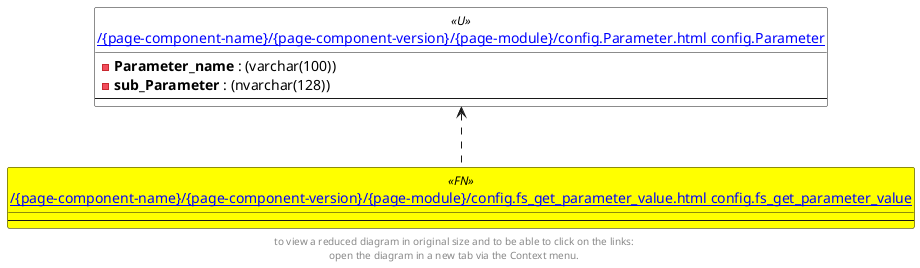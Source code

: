 @startuml
'Left to right direction
top to bottom direction
hide circle
'avoide "." issues:
set namespaceSeparator none


skinparam class {
  BackgroundColor White
  BackgroundColor<<FN>> Yellow
  BackgroundColor<<FS>> Yellow
  BackgroundColor<<FT>> LightGray
  BackgroundColor<<IF>> Yellow
  BackgroundColor<<IS>> Yellow
  BackgroundColor<<P>> Aqua
  BackgroundColor<<PC>> Aqua
  BackgroundColor<<SN>> Yellow
  BackgroundColor<<SO>> SlateBlue
  BackgroundColor<<TF>> LightGray
  BackgroundColor<<TR>> Tomato
  BackgroundColor<<U>> White
  BackgroundColor<<V>> WhiteSmoke
  BackgroundColor<<X>> Aqua
}


entity "[[{site-url}/{page-component-name}/{page-component-version}/{page-module}/config.fs_get_parameter_value.html config.fs_get_parameter_value]]" as config.fs_get_parameter_value << FN >> {
  --
}

entity "[[{site-url}/{page-component-name}/{page-component-version}/{page-module}/config.Parameter.html config.Parameter]]" as config.Parameter << U >> {
  - **Parameter_name** : (varchar(100))
  - **sub_Parameter** : (nvarchar(128))
  --
}

config.Parameter <.. config.fs_get_parameter_value
footer
to view a reduced diagram in original size and to be able to click on the links:
open the diagram in a new tab via the Context menu.
end footer

@enduml

